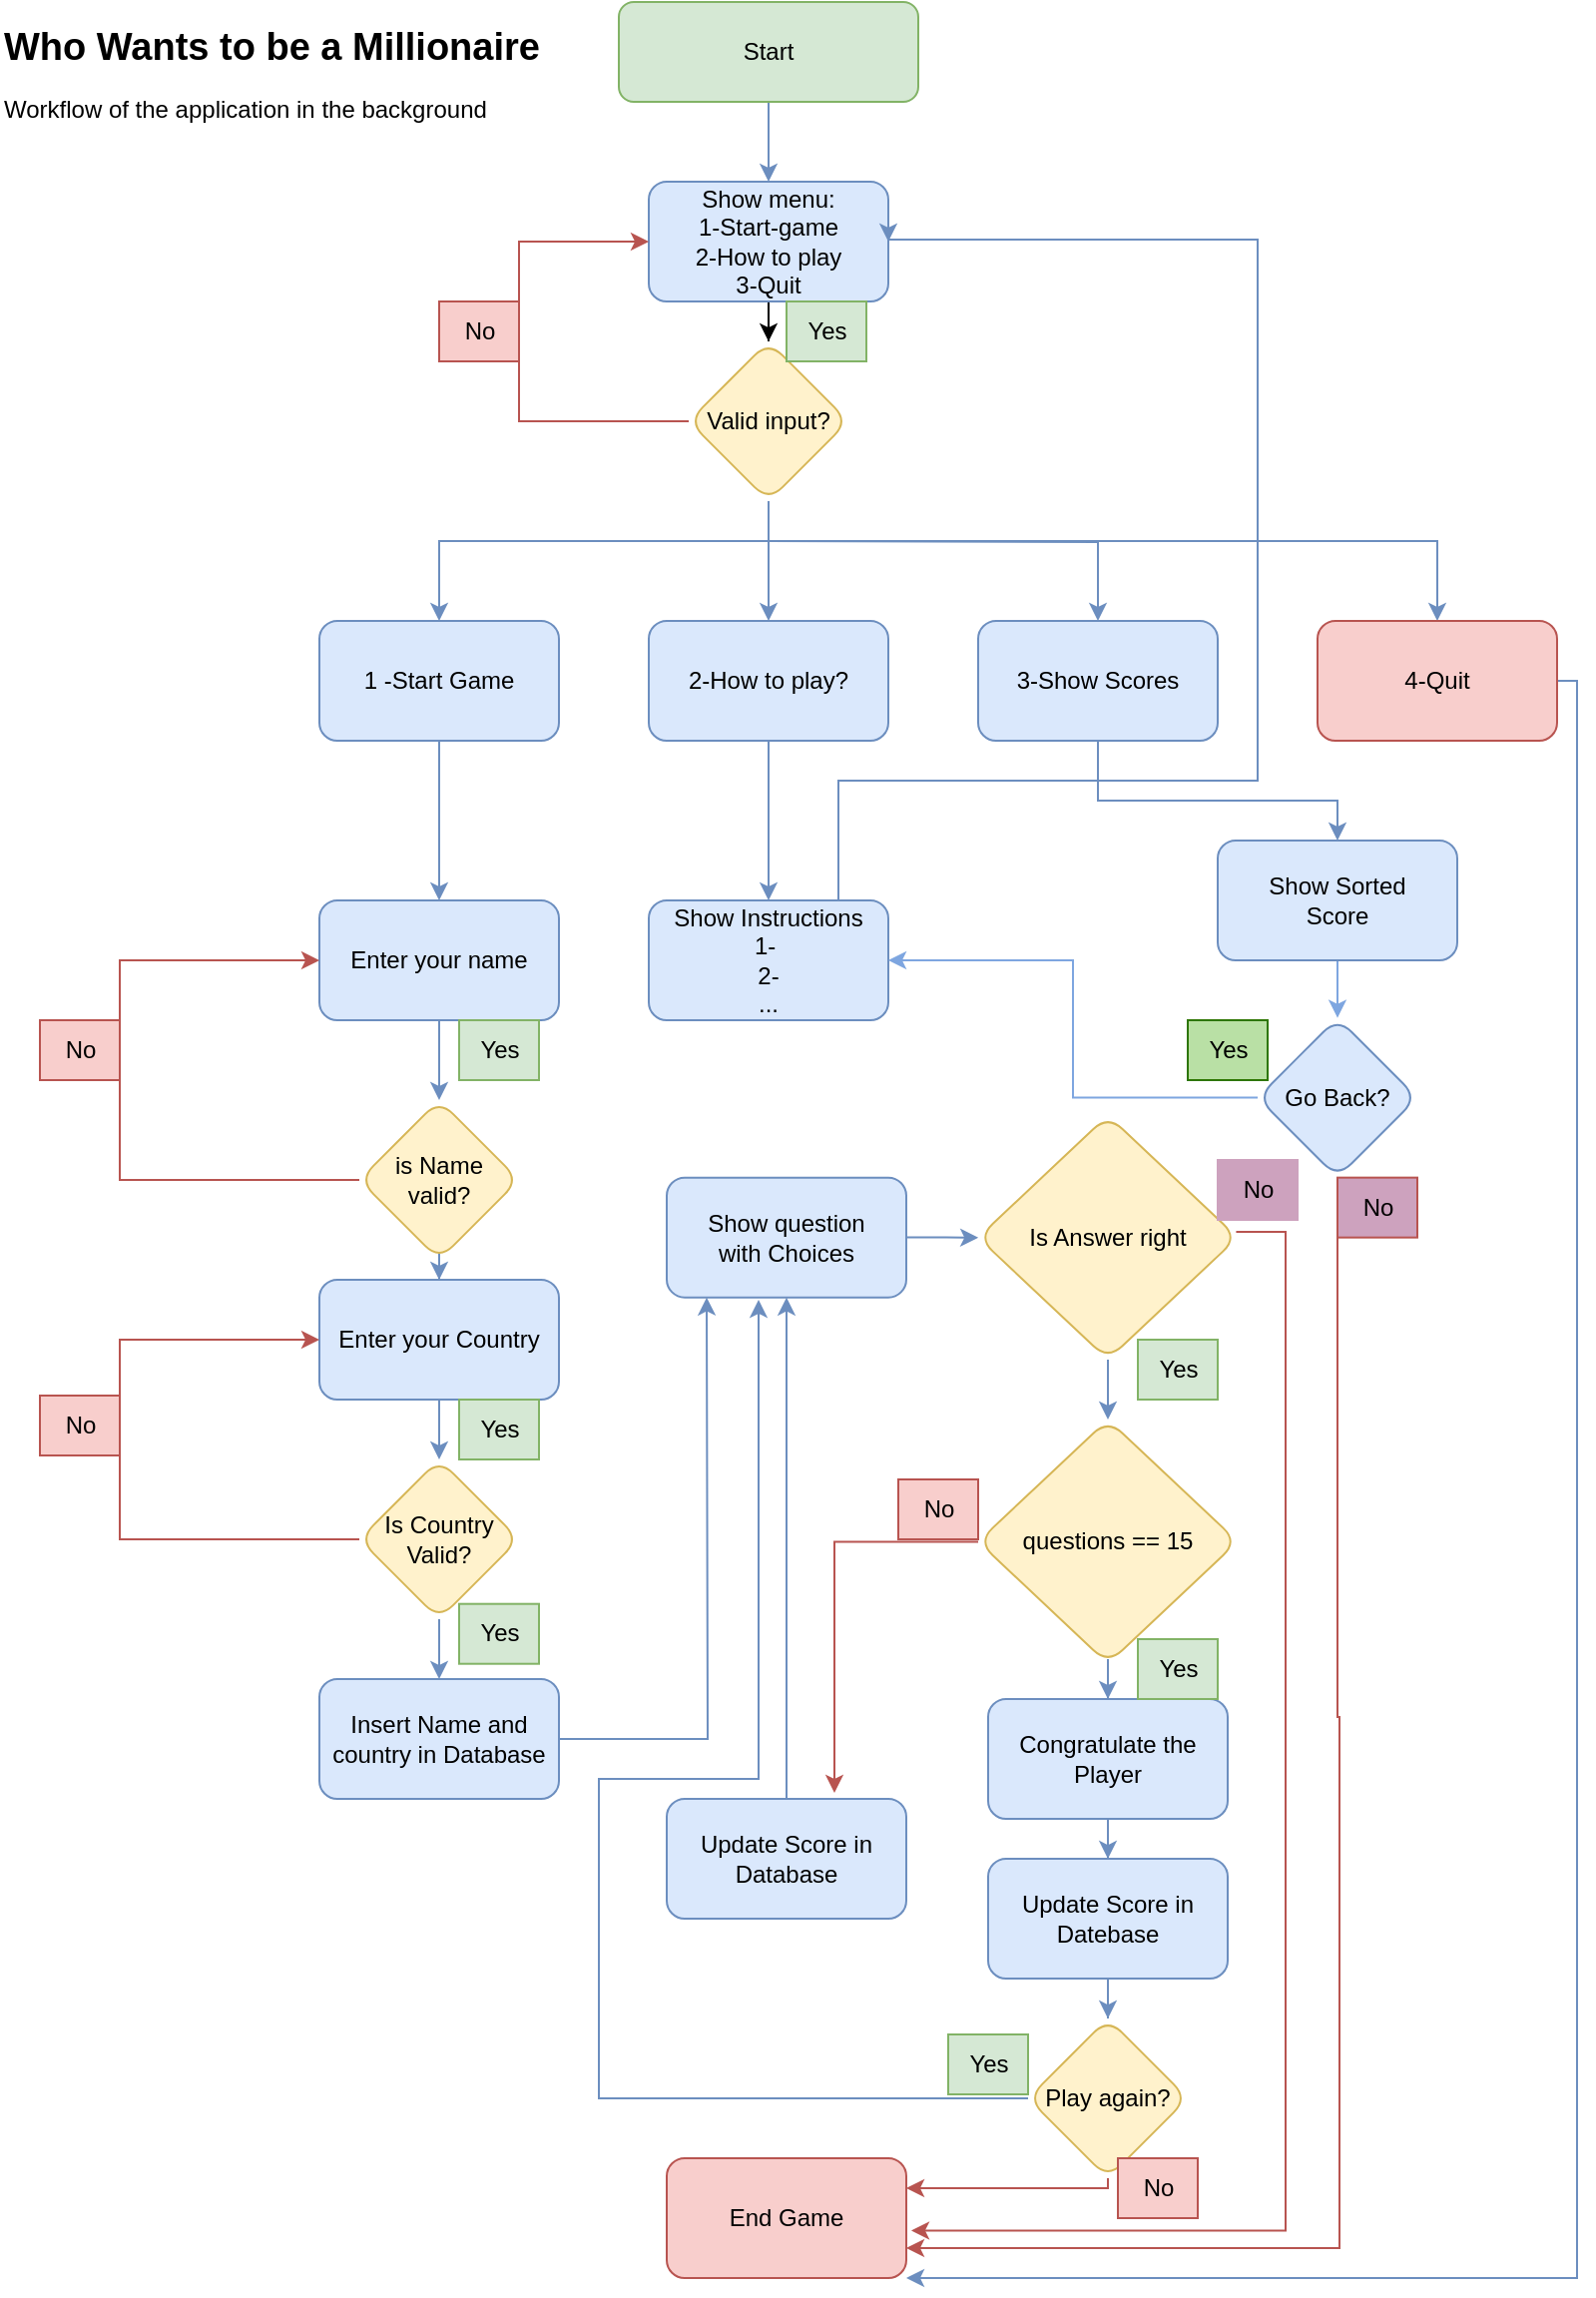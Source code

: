 <mxfile version="24.0.4" type="device">
  <diagram name="Page-1" id="EnJa8nesmO4lkYarM3P3">
    <mxGraphModel dx="524" dy="662" grid="1" gridSize="10" guides="1" tooltips="1" connect="1" arrows="1" fold="1" page="1" pageScale="1" pageWidth="827" pageHeight="1169" math="0" shadow="0">
      <root>
        <mxCell id="0" />
        <mxCell id="1" parent="0" />
        <mxCell id="nzZ0iq8yQrdat6Cmktu3-3" value="" style="edgeStyle=orthogonalEdgeStyle;rounded=0;orthogonalLoop=1;jettySize=auto;html=1;fillColor=#dae8fc;strokeColor=#6c8ebf;" parent="1" source="nzZ0iq8yQrdat6Cmktu3-1" target="nzZ0iq8yQrdat6Cmktu3-2" edge="1">
          <mxGeometry relative="1" as="geometry" />
        </mxCell>
        <mxCell id="nzZ0iq8yQrdat6Cmktu3-1" value="Start" style="rounded=1;whiteSpace=wrap;html=1;fillColor=#d5e8d4;strokeColor=#82b366;fontColor=#000000;" parent="1" vertex="1">
          <mxGeometry x="330" y="10" width="150" height="50" as="geometry" />
        </mxCell>
        <mxCell id="nzZ0iq8yQrdat6Cmktu3-5" value="" style="edgeStyle=orthogonalEdgeStyle;rounded=0;orthogonalLoop=1;jettySize=auto;html=1;" parent="1" source="nzZ0iq8yQrdat6Cmktu3-2" target="nzZ0iq8yQrdat6Cmktu3-4" edge="1">
          <mxGeometry relative="1" as="geometry" />
        </mxCell>
        <mxCell id="nzZ0iq8yQrdat6Cmktu3-2" value="Show menu:&lt;br&gt;1-Start-game&lt;br&gt;2-How to play&lt;br&gt;3-Quit" style="whiteSpace=wrap;html=1;rounded=1;fillColor=#dae8fc;strokeColor=#6c8ebf;fontColor=#000000;" parent="1" vertex="1">
          <mxGeometry x="345" y="100" width="120" height="60" as="geometry" />
        </mxCell>
        <mxCell id="nzZ0iq8yQrdat6Cmktu3-6" style="edgeStyle=orthogonalEdgeStyle;rounded=0;orthogonalLoop=1;jettySize=auto;html=1;exitX=0;exitY=0.5;exitDx=0;exitDy=0;entryX=0;entryY=0.5;entryDx=0;entryDy=0;fillColor=#f8cecc;strokeColor=#b85450;" parent="1" source="nzZ0iq8yQrdat6Cmktu3-4" target="nzZ0iq8yQrdat6Cmktu3-2" edge="1">
          <mxGeometry relative="1" as="geometry">
            <mxPoint x="359.999" y="200.059" as="sourcePoint" />
            <mxPoint x="330" y="130" as="targetPoint" />
            <Array as="points">
              <mxPoint x="280" y="220" />
              <mxPoint x="280" y="130" />
            </Array>
          </mxGeometry>
        </mxCell>
        <mxCell id="nzZ0iq8yQrdat6Cmktu3-13" style="edgeStyle=orthogonalEdgeStyle;rounded=0;orthogonalLoop=1;jettySize=auto;html=1;entryX=0.5;entryY=0;entryDx=0;entryDy=0;fillColor=#dae8fc;strokeColor=#6c8ebf;" parent="1" source="nzZ0iq8yQrdat6Cmktu3-4" target="nzZ0iq8yQrdat6Cmktu3-10" edge="1">
          <mxGeometry relative="1" as="geometry" />
        </mxCell>
        <mxCell id="nzZ0iq8yQrdat6Cmktu3-14" style="edgeStyle=orthogonalEdgeStyle;rounded=0;orthogonalLoop=1;jettySize=auto;html=1;entryX=0.5;entryY=0;entryDx=0;entryDy=0;fillColor=#dae8fc;strokeColor=#6c8ebf;" parent="1" target="nzZ0iq8yQrdat6Cmktu3-11" edge="1">
          <mxGeometry relative="1" as="geometry">
            <mxPoint x="405" y="280" as="sourcePoint" />
          </mxGeometry>
        </mxCell>
        <mxCell id="nzZ0iq8yQrdat6Cmktu3-15" style="edgeStyle=orthogonalEdgeStyle;rounded=0;orthogonalLoop=1;jettySize=auto;html=1;exitX=0.5;exitY=1;exitDx=0;exitDy=0;entryX=0.5;entryY=0;entryDx=0;entryDy=0;fillColor=#dae8fc;strokeColor=#6c8ebf;" parent="1" source="nzZ0iq8yQrdat6Cmktu3-4" target="nzZ0iq8yQrdat6Cmktu3-8" edge="1">
          <mxGeometry relative="1" as="geometry">
            <Array as="points">
              <mxPoint x="240" y="280" />
            </Array>
          </mxGeometry>
        </mxCell>
        <mxCell id="nzZ0iq8yQrdat6Cmktu3-75" style="edgeStyle=orthogonalEdgeStyle;rounded=0;orthogonalLoop=1;jettySize=auto;html=1;entryX=0.5;entryY=0;entryDx=0;entryDy=0;fillColor=#dae8fc;strokeColor=#6c8ebf;" parent="1" source="nzZ0iq8yQrdat6Cmktu3-4" target="nzZ0iq8yQrdat6Cmktu3-72" edge="1">
          <mxGeometry relative="1" as="geometry">
            <Array as="points">
              <mxPoint x="405" y="280" />
              <mxPoint x="740" y="280" />
            </Array>
          </mxGeometry>
        </mxCell>
        <mxCell id="nzZ0iq8yQrdat6Cmktu3-4" value="Valid input?" style="rhombus;whiteSpace=wrap;html=1;rounded=1;fillColor=#fff2cc;strokeColor=#d6b656;fontColor=#000000;" parent="1" vertex="1">
          <mxGeometry x="365" y="180" width="80" height="80" as="geometry" />
        </mxCell>
        <mxCell id="nzZ0iq8yQrdat6Cmktu3-7" value="No" style="text;html=1;align=center;verticalAlign=middle;resizable=0;points=[];autosize=1;strokeColor=#b85450;fillColor=#f8cecc;fontColor=#000000;" parent="1" vertex="1">
          <mxGeometry x="240" y="160" width="40" height="30" as="geometry" />
        </mxCell>
        <mxCell id="nzZ0iq8yQrdat6Cmktu3-21" value="" style="edgeStyle=orthogonalEdgeStyle;rounded=0;orthogonalLoop=1;jettySize=auto;html=1;fillColor=#dae8fc;strokeColor=#6c8ebf;" parent="1" source="nzZ0iq8yQrdat6Cmktu3-8" target="nzZ0iq8yQrdat6Cmktu3-20" edge="1">
          <mxGeometry relative="1" as="geometry" />
        </mxCell>
        <mxCell id="nzZ0iq8yQrdat6Cmktu3-8" value="1 -Start Game" style="whiteSpace=wrap;html=1;rounded=1;fillColor=#dae8fc;strokeColor=#6c8ebf;fontColor=#000000;" parent="1" vertex="1">
          <mxGeometry x="180" y="320" width="120" height="60" as="geometry" />
        </mxCell>
        <mxCell id="nzZ0iq8yQrdat6Cmktu3-17" value="" style="edgeStyle=orthogonalEdgeStyle;rounded=0;orthogonalLoop=1;jettySize=auto;html=1;fillColor=#dae8fc;strokeColor=#6c8ebf;" parent="1" source="nzZ0iq8yQrdat6Cmktu3-10" target="nzZ0iq8yQrdat6Cmktu3-16" edge="1">
          <mxGeometry relative="1" as="geometry" />
        </mxCell>
        <mxCell id="nzZ0iq8yQrdat6Cmktu3-10" value="2-How to play?" style="whiteSpace=wrap;html=1;rounded=1;fillColor=#dae8fc;strokeColor=#6c8ebf;fontColor=#000000;" parent="1" vertex="1">
          <mxGeometry x="345" y="320" width="120" height="60" as="geometry" />
        </mxCell>
        <mxCell id="nzZ0iq8yQrdat6Cmktu3-77" value="" style="edgeStyle=orthogonalEdgeStyle;rounded=0;orthogonalLoop=1;jettySize=auto;html=1;fillColor=#dae8fc;strokeColor=#6c8ebf;" parent="1" source="nzZ0iq8yQrdat6Cmktu3-11" target="nzZ0iq8yQrdat6Cmktu3-76" edge="1">
          <mxGeometry relative="1" as="geometry">
            <Array as="points">
              <mxPoint x="570" y="410" />
              <mxPoint x="690" y="410" />
            </Array>
          </mxGeometry>
        </mxCell>
        <mxCell id="nzZ0iq8yQrdat6Cmktu3-11" value="3-Show Scores" style="whiteSpace=wrap;html=1;rounded=1;fillColor=#dae8fc;strokeColor=#6c8ebf;fontColor=#000000;" parent="1" vertex="1">
          <mxGeometry x="510" y="320" width="120" height="60" as="geometry" />
        </mxCell>
        <mxCell id="nzZ0iq8yQrdat6Cmktu3-19" style="edgeStyle=orthogonalEdgeStyle;rounded=0;orthogonalLoop=1;jettySize=auto;html=1;entryX=1;entryY=0.5;entryDx=0;entryDy=0;fillColor=#dae8fc;strokeColor=#6c8ebf;" parent="1" source="nzZ0iq8yQrdat6Cmktu3-16" target="nzZ0iq8yQrdat6Cmktu3-2" edge="1">
          <mxGeometry relative="1" as="geometry">
            <mxPoint x="740" y="120" as="targetPoint" />
            <Array as="points">
              <mxPoint x="440" y="400" />
              <mxPoint x="650" y="400" />
              <mxPoint x="650" y="129" />
            </Array>
          </mxGeometry>
        </mxCell>
        <mxCell id="nzZ0iq8yQrdat6Cmktu3-16" value="Show Instructions&lt;br&gt;1-&amp;nbsp;&lt;br&gt;2-&lt;br&gt;..." style="whiteSpace=wrap;html=1;rounded=1;fillColor=#dae8fc;strokeColor=#6c8ebf;fontColor=#000000;" parent="1" vertex="1">
          <mxGeometry x="345" y="460" width="120" height="60" as="geometry" />
        </mxCell>
        <mxCell id="nzZ0iq8yQrdat6Cmktu3-23" value="" style="edgeStyle=orthogonalEdgeStyle;rounded=0;orthogonalLoop=1;jettySize=auto;html=1;fillColor=#dae8fc;strokeColor=#6c8ebf;" parent="1" source="nzZ0iq8yQrdat6Cmktu3-20" target="nzZ0iq8yQrdat6Cmktu3-22" edge="1">
          <mxGeometry relative="1" as="geometry" />
        </mxCell>
        <mxCell id="nzZ0iq8yQrdat6Cmktu3-20" value="Enter your name" style="whiteSpace=wrap;html=1;rounded=1;fillColor=#dae8fc;strokeColor=#6c8ebf;fontColor=#000000;" parent="1" vertex="1">
          <mxGeometry x="180" y="460" width="120" height="60" as="geometry" />
        </mxCell>
        <mxCell id="nzZ0iq8yQrdat6Cmktu3-26" value="" style="edgeStyle=orthogonalEdgeStyle;rounded=0;orthogonalLoop=1;jettySize=auto;html=1;fillColor=#dae8fc;strokeColor=#6c8ebf;" parent="1" source="nzZ0iq8yQrdat6Cmktu3-22" target="nzZ0iq8yQrdat6Cmktu3-25" edge="1">
          <mxGeometry relative="1" as="geometry" />
        </mxCell>
        <mxCell id="nzZ0iq8yQrdat6Cmktu3-22" value="is Name&lt;br&gt;valid?" style="rhombus;whiteSpace=wrap;html=1;rounded=1;fillColor=#fff2cc;strokeColor=#d6b656;fontColor=#000000;" parent="1" vertex="1">
          <mxGeometry x="200" y="560" width="80" height="80" as="geometry" />
        </mxCell>
        <mxCell id="nzZ0iq8yQrdat6Cmktu3-28" value="" style="edgeStyle=orthogonalEdgeStyle;rounded=0;orthogonalLoop=1;jettySize=auto;html=1;fillColor=#dae8fc;strokeColor=#6c8ebf;" parent="1" source="nzZ0iq8yQrdat6Cmktu3-25" target="nzZ0iq8yQrdat6Cmktu3-27" edge="1">
          <mxGeometry relative="1" as="geometry" />
        </mxCell>
        <mxCell id="nzZ0iq8yQrdat6Cmktu3-25" value="Enter your Country" style="whiteSpace=wrap;html=1;rounded=1;fillColor=#dae8fc;strokeColor=#6c8ebf;fontColor=#000000;" parent="1" vertex="1">
          <mxGeometry x="180" y="650" width="120" height="60" as="geometry" />
        </mxCell>
        <mxCell id="nzZ0iq8yQrdat6Cmktu3-31" value="" style="edgeStyle=orthogonalEdgeStyle;rounded=0;orthogonalLoop=1;jettySize=auto;html=1;fillColor=#dae8fc;strokeColor=#6c8ebf;" parent="1" source="nzZ0iq8yQrdat6Cmktu3-27" target="nzZ0iq8yQrdat6Cmktu3-30" edge="1">
          <mxGeometry relative="1" as="geometry" />
        </mxCell>
        <mxCell id="nzZ0iq8yQrdat6Cmktu3-27" value="Is Country&lt;br&gt;Valid?" style="rhombus;whiteSpace=wrap;html=1;rounded=1;fillColor=#fff2cc;strokeColor=#d6b656;fontColor=#000000;" parent="1" vertex="1">
          <mxGeometry x="200" y="740" width="80" height="80" as="geometry" />
        </mxCell>
        <mxCell id="nzZ0iq8yQrdat6Cmktu3-33" value="" style="edgeStyle=orthogonalEdgeStyle;rounded=0;orthogonalLoop=1;jettySize=auto;html=1;exitX=1;exitY=0.5;exitDx=0;exitDy=0;fillColor=#dae8fc;strokeColor=#6c8ebf;" parent="1" source="nzZ0iq8yQrdat6Cmktu3-30" edge="1">
          <mxGeometry relative="1" as="geometry">
            <mxPoint x="260" y="880" as="sourcePoint" />
            <mxPoint x="374" y="658.83" as="targetPoint" />
          </mxGeometry>
        </mxCell>
        <mxCell id="nzZ0iq8yQrdat6Cmktu3-30" value="Insert Name and country in Database" style="whiteSpace=wrap;html=1;rounded=1;fillColor=#dae8fc;strokeColor=#6c8ebf;fontColor=#000000;" parent="1" vertex="1">
          <mxGeometry x="180" y="850" width="120" height="60" as="geometry" />
        </mxCell>
        <mxCell id="nzZ0iq8yQrdat6Cmktu3-42" value="" style="edgeStyle=orthogonalEdgeStyle;rounded=0;orthogonalLoop=1;jettySize=auto;html=1;fillColor=#dae8fc;strokeColor=#6c8ebf;" parent="1" source="nzZ0iq8yQrdat6Cmktu3-32" target="nzZ0iq8yQrdat6Cmktu3-41" edge="1">
          <mxGeometry relative="1" as="geometry" />
        </mxCell>
        <mxCell id="nzZ0iq8yQrdat6Cmktu3-32" value="Show question&lt;br&gt;with Choices" style="whiteSpace=wrap;html=1;rounded=1;fillColor=#dae8fc;strokeColor=#6c8ebf;fontColor=#000000;" parent="1" vertex="1">
          <mxGeometry x="354" y="598.83" width="120" height="60" as="geometry" />
        </mxCell>
        <mxCell id="nzZ0iq8yQrdat6Cmktu3-34" value="" style="endArrow=classic;html=1;rounded=0;entryX=0;entryY=0.5;entryDx=0;entryDy=0;exitX=0;exitY=0.5;exitDx=0;exitDy=0;fillColor=#f8cecc;strokeColor=#b85450;" parent="1" source="nzZ0iq8yQrdat6Cmktu3-22" target="nzZ0iq8yQrdat6Cmktu3-20" edge="1">
          <mxGeometry width="50" height="50" relative="1" as="geometry">
            <mxPoint x="340" y="610" as="sourcePoint" />
            <mxPoint x="390" y="560" as="targetPoint" />
            <Array as="points">
              <mxPoint x="80" y="600" />
              <mxPoint x="80" y="490" />
            </Array>
          </mxGeometry>
        </mxCell>
        <mxCell id="nzZ0iq8yQrdat6Cmktu3-35" value="" style="endArrow=classic;html=1;rounded=0;fillColor=#f8cecc;strokeColor=#b85450;" parent="1" edge="1">
          <mxGeometry width="50" height="50" relative="1" as="geometry">
            <mxPoint x="200" y="780" as="sourcePoint" />
            <mxPoint x="180" y="680" as="targetPoint" />
            <Array as="points">
              <mxPoint x="80" y="780" />
              <mxPoint x="80" y="730" />
              <mxPoint x="80" y="680" />
            </Array>
          </mxGeometry>
        </mxCell>
        <mxCell id="nzZ0iq8yQrdat6Cmktu3-36" value="No" style="text;html=1;align=center;verticalAlign=middle;resizable=0;points=[];autosize=1;strokeColor=#b85450;fillColor=#f8cecc;fontColor=#000000;" parent="1" vertex="1">
          <mxGeometry x="40" y="520" width="40" height="30" as="geometry" />
        </mxCell>
        <mxCell id="nzZ0iq8yQrdat6Cmktu3-37" value="No" style="text;html=1;align=center;verticalAlign=middle;resizable=0;points=[];autosize=1;strokeColor=#b85450;fillColor=#f8cecc;fontColor=#000000;" parent="1" vertex="1">
          <mxGeometry x="40" y="708" width="40" height="30" as="geometry" />
        </mxCell>
        <mxCell id="nzZ0iq8yQrdat6Cmktu3-38" value="Yes" style="text;html=1;align=center;verticalAlign=middle;resizable=0;points=[];autosize=1;strokeColor=#82b366;fillColor=#d5e8d4;fontColor=#000000;" parent="1" vertex="1">
          <mxGeometry x="250" y="520" width="40" height="30" as="geometry" />
        </mxCell>
        <mxCell id="nzZ0iq8yQrdat6Cmktu3-39" value="Yes" style="text;html=1;align=center;verticalAlign=middle;resizable=0;points=[];autosize=1;strokeColor=#82b366;fillColor=#d5e8d4;fontColor=#000000;" parent="1" vertex="1">
          <mxGeometry x="250" y="710" width="40" height="30" as="geometry" />
        </mxCell>
        <mxCell id="nzZ0iq8yQrdat6Cmktu3-40" value="Yes" style="text;html=1;align=center;verticalAlign=middle;resizable=0;points=[];autosize=1;strokeColor=#82b366;fillColor=#d5e8d4;fontColor=#000000;" parent="1" vertex="1">
          <mxGeometry x="250" y="812.35" width="40" height="30" as="geometry" />
        </mxCell>
        <mxCell id="nzZ0iq8yQrdat6Cmktu3-47" value="" style="edgeStyle=orthogonalEdgeStyle;rounded=0;orthogonalLoop=1;jettySize=auto;html=1;fillColor=#dae8fc;strokeColor=#6c8ebf;" parent="1" source="nzZ0iq8yQrdat6Cmktu3-41" target="nzZ0iq8yQrdat6Cmktu3-46" edge="1">
          <mxGeometry relative="1" as="geometry" />
        </mxCell>
        <mxCell id="glP1kEXO9EfUqya1G5Qe-3" style="edgeStyle=orthogonalEdgeStyle;rounded=0;orthogonalLoop=1;jettySize=auto;html=1;entryX=1;entryY=0.75;entryDx=0;entryDy=0;exitX=0.994;exitY=0.477;exitDx=0;exitDy=0;exitPerimeter=0;strokeColor=#B85450;" edge="1" parent="1" source="nzZ0iq8yQrdat6Cmktu3-41">
          <mxGeometry relative="1" as="geometry">
            <mxPoint x="476.5" y="1126.195" as="targetPoint" />
            <mxPoint x="642.479" y="619.996" as="sourcePoint" />
            <Array as="points">
              <mxPoint x="664" y="626" />
              <mxPoint x="664" y="1126" />
            </Array>
          </mxGeometry>
        </mxCell>
        <mxCell id="nzZ0iq8yQrdat6Cmktu3-41" value="Is Answer right" style="rhombus;whiteSpace=wrap;html=1;rounded=1;fillColor=#fff2cc;strokeColor=#d6b656;fontColor=#000000;" parent="1" vertex="1">
          <mxGeometry x="510" y="567.65" width="130" height="122.35" as="geometry" />
        </mxCell>
        <mxCell id="nzZ0iq8yQrdat6Cmktu3-45" style="edgeStyle=orthogonalEdgeStyle;rounded=0;orthogonalLoop=1;jettySize=auto;html=1;entryX=0.5;entryY=1;entryDx=0;entryDy=0;fillColor=#dae8fc;strokeColor=#6c8ebf;" parent="1" source="nzZ0iq8yQrdat6Cmktu3-43" target="nzZ0iq8yQrdat6Cmktu3-32" edge="1">
          <mxGeometry relative="1" as="geometry" />
        </mxCell>
        <mxCell id="nzZ0iq8yQrdat6Cmktu3-43" value="Update Score in Database" style="whiteSpace=wrap;html=1;rounded=1;fillColor=#dae8fc;strokeColor=#6c8ebf;fontColor=#000000;" parent="1" vertex="1">
          <mxGeometry x="354" y="909.995" width="120" height="60" as="geometry" />
        </mxCell>
        <mxCell id="nzZ0iq8yQrdat6Cmktu3-50" value="" style="edgeStyle=orthogonalEdgeStyle;rounded=0;orthogonalLoop=1;jettySize=auto;html=1;fillColor=#dae8fc;strokeColor=#6c8ebf;" parent="1" source="nzZ0iq8yQrdat6Cmktu3-46" target="nzZ0iq8yQrdat6Cmktu3-49" edge="1">
          <mxGeometry relative="1" as="geometry" />
        </mxCell>
        <mxCell id="nzZ0iq8yQrdat6Cmktu3-46" value="questions == 15" style="rhombus;whiteSpace=wrap;html=1;rounded=1;fillColor=#fff2cc;strokeColor=#d6b656;fontColor=#000000;" parent="1" vertex="1">
          <mxGeometry x="510" y="720" width="130" height="122.35" as="geometry" />
        </mxCell>
        <mxCell id="nzZ0iq8yQrdat6Cmktu3-48" style="edgeStyle=orthogonalEdgeStyle;rounded=0;orthogonalLoop=1;jettySize=auto;html=1;entryX=0.7;entryY=-0.05;entryDx=0;entryDy=0;entryPerimeter=0;fillColor=#f8cecc;strokeColor=#b85450;" parent="1" source="nzZ0iq8yQrdat6Cmktu3-46" target="nzZ0iq8yQrdat6Cmktu3-43" edge="1">
          <mxGeometry relative="1" as="geometry" />
        </mxCell>
        <mxCell id="nzZ0iq8yQrdat6Cmktu3-52" value="" style="edgeStyle=orthogonalEdgeStyle;rounded=0;orthogonalLoop=1;jettySize=auto;html=1;fillColor=#dae8fc;strokeColor=#6c8ebf;" parent="1" source="nzZ0iq8yQrdat6Cmktu3-49" target="nzZ0iq8yQrdat6Cmktu3-51" edge="1">
          <mxGeometry relative="1" as="geometry" />
        </mxCell>
        <mxCell id="nzZ0iq8yQrdat6Cmktu3-49" value="Congratulate the Player" style="whiteSpace=wrap;html=1;rounded=1;fillColor=#dae8fc;strokeColor=#6c8ebf;fontColor=#000000;" parent="1" vertex="1">
          <mxGeometry x="515" y="859.995" width="120" height="60" as="geometry" />
        </mxCell>
        <mxCell id="nzZ0iq8yQrdat6Cmktu3-54" value="" style="edgeStyle=orthogonalEdgeStyle;rounded=0;orthogonalLoop=1;jettySize=auto;html=1;fillColor=#dae8fc;strokeColor=#6c8ebf;" parent="1" source="nzZ0iq8yQrdat6Cmktu3-51" target="nzZ0iq8yQrdat6Cmktu3-53" edge="1">
          <mxGeometry relative="1" as="geometry" />
        </mxCell>
        <mxCell id="nzZ0iq8yQrdat6Cmktu3-51" value="Update Score in Datebase" style="whiteSpace=wrap;html=1;rounded=1;fillColor=#dae8fc;strokeColor=#6c8ebf;fontColor=#000000;" parent="1" vertex="1">
          <mxGeometry x="515" y="940.005" width="120" height="60" as="geometry" />
        </mxCell>
        <mxCell id="nzZ0iq8yQrdat6Cmktu3-68" style="edgeStyle=orthogonalEdgeStyle;rounded=0;orthogonalLoop=1;jettySize=auto;html=1;entryX=1;entryY=0.25;entryDx=0;entryDy=0;fillColor=#f8cecc;strokeColor=#b85450;" parent="1" source="nzZ0iq8yQrdat6Cmktu3-53" target="nzZ0iq8yQrdat6Cmktu3-56" edge="1">
          <mxGeometry relative="1" as="geometry">
            <Array as="points">
              <mxPoint x="575" y="1105" />
            </Array>
          </mxGeometry>
        </mxCell>
        <mxCell id="nzZ0iq8yQrdat6Cmktu3-53" value="Play again?" style="rhombus;whiteSpace=wrap;html=1;rounded=1;fillColor=#fff2cc;strokeColor=#d6b656;fontColor=#000000;" parent="1" vertex="1">
          <mxGeometry x="535" y="1020.005" width="80" height="80" as="geometry" />
        </mxCell>
        <mxCell id="nzZ0iq8yQrdat6Cmktu3-55" value="" style="endArrow=classic;html=1;rounded=0;exitX=0;exitY=0.5;exitDx=0;exitDy=0;fillColor=#dae8fc;strokeColor=#6c8ebf;" parent="1" source="nzZ0iq8yQrdat6Cmktu3-53" edge="1">
          <mxGeometry width="50" height="50" relative="1" as="geometry">
            <mxPoint x="515" y="1120.015" as="sourcePoint" />
            <mxPoint x="400" y="660" as="targetPoint" />
            <Array as="points">
              <mxPoint x="320" y="1060" />
              <mxPoint x="320" y="900" />
              <mxPoint x="400" y="900" />
            </Array>
          </mxGeometry>
        </mxCell>
        <mxCell id="nzZ0iq8yQrdat6Cmktu3-56" value="End Game" style="whiteSpace=wrap;html=1;rounded=1;fillColor=#f8cecc;strokeColor=#b85450;fontColor=#000000;" parent="1" vertex="1">
          <mxGeometry x="354" y="1090.005" width="120" height="60" as="geometry" />
        </mxCell>
        <mxCell id="nzZ0iq8yQrdat6Cmktu3-60" value="No" style="text;html=1;align=center;verticalAlign=middle;resizable=0;points=[];autosize=1;strokeColor=#b85450;fillColor=#f8cecc;fontColor=#000000;" parent="1" vertex="1">
          <mxGeometry x="470" y="750" width="40" height="30" as="geometry" />
        </mxCell>
        <mxCell id="nzZ0iq8yQrdat6Cmktu3-61" value="Yes" style="text;html=1;align=center;verticalAlign=middle;resizable=0;points=[];autosize=1;strokeColor=#82b366;fillColor=#d5e8d4;fontColor=#000000;" parent="1" vertex="1">
          <mxGeometry x="590" y="680" width="40" height="30" as="geometry" />
        </mxCell>
        <mxCell id="nzZ0iq8yQrdat6Cmktu3-65" value="Yes" style="text;html=1;align=center;verticalAlign=middle;resizable=0;points=[];autosize=1;strokeColor=#82b366;fillColor=#d5e8d4;fontColor=#000000;" parent="1" vertex="1">
          <mxGeometry x="414" y="160" width="40" height="30" as="geometry" />
        </mxCell>
        <mxCell id="nzZ0iq8yQrdat6Cmktu3-66" value="Yes" style="text;html=1;align=center;verticalAlign=middle;resizable=0;points=[];autosize=1;strokeColor=#82b366;fillColor=#d5e8d4;fontColor=#000000;" parent="1" vertex="1">
          <mxGeometry x="590" y="829.99" width="40" height="30" as="geometry" />
        </mxCell>
        <mxCell id="nzZ0iq8yQrdat6Cmktu3-67" value="Yes" style="text;html=1;align=center;verticalAlign=middle;resizable=0;points=[];autosize=1;strokeColor=#82b366;fillColor=#d5e8d4;fontColor=#000000;" parent="1" vertex="1">
          <mxGeometry x="495" y="1028" width="40" height="30" as="geometry" />
        </mxCell>
        <mxCell id="nzZ0iq8yQrdat6Cmktu3-69" value="No" style="text;html=1;align=center;verticalAlign=middle;resizable=0;points=[];autosize=1;strokeColor=#b85450;fillColor=#f8cecc;fontColor=#000000;" parent="1" vertex="1">
          <mxGeometry x="580" y="1090" width="40" height="30" as="geometry" />
        </mxCell>
        <mxCell id="nzZ0iq8yQrdat6Cmktu3-70" value="&lt;h1 style=&quot;margin-top: 0px;&quot;&gt;&lt;span style=&quot;background-color: initial;&quot;&gt;&lt;font style=&quot;font-size: 19px;&quot;&gt;Who Wants to be a Millionaire&lt;/font&gt;&lt;br&gt;&lt;/span&gt;&lt;span style=&quot;background-color: initial; font-size: 12px; font-weight: normal;&quot;&gt;Workflow of the application in the background&amp;nbsp;&lt;/span&gt;&lt;br&gt;&lt;/h1&gt;" style="text;html=1;whiteSpace=wrap;overflow=hidden;rounded=0;" parent="1" vertex="1">
          <mxGeometry x="20" y="10" width="290" height="120" as="geometry" />
        </mxCell>
        <mxCell id="nzZ0iq8yQrdat6Cmktu3-74" style="edgeStyle=orthogonalEdgeStyle;rounded=0;orthogonalLoop=1;jettySize=auto;html=1;entryX=1;entryY=1;entryDx=0;entryDy=0;fillColor=#dae8fc;strokeColor=#6c8ebf;" parent="1" source="nzZ0iq8yQrdat6Cmktu3-72" target="nzZ0iq8yQrdat6Cmktu3-56" edge="1">
          <mxGeometry relative="1" as="geometry">
            <Array as="points">
              <mxPoint x="810" y="350" />
              <mxPoint x="810" y="1150" />
            </Array>
          </mxGeometry>
        </mxCell>
        <mxCell id="nzZ0iq8yQrdat6Cmktu3-72" value="4-Quit" style="whiteSpace=wrap;html=1;rounded=1;fillColor=#f8cecc;strokeColor=#b85450;fontColor=#000000;" parent="1" vertex="1">
          <mxGeometry x="680" y="320" width="120" height="60" as="geometry" />
        </mxCell>
        <mxCell id="glP1kEXO9EfUqya1G5Qe-5" value="" style="edgeStyle=orthogonalEdgeStyle;rounded=0;orthogonalLoop=1;jettySize=auto;html=1;strokeColor=#7EA6E0;" edge="1" parent="1" source="nzZ0iq8yQrdat6Cmktu3-76" target="glP1kEXO9EfUqya1G5Qe-4">
          <mxGeometry relative="1" as="geometry" />
        </mxCell>
        <mxCell id="nzZ0iq8yQrdat6Cmktu3-76" value="Show Sorted&lt;br&gt;Score" style="whiteSpace=wrap;html=1;fillColor=#dae8fc;strokeColor=#6c8ebf;rounded=1;fontColor=#000000;" parent="1" vertex="1">
          <mxGeometry x="630" y="430" width="120" height="60" as="geometry" />
        </mxCell>
        <mxCell id="glP1kEXO9EfUqya1G5Qe-6" style="edgeStyle=orthogonalEdgeStyle;rounded=0;orthogonalLoop=1;jettySize=auto;html=1;entryX=1;entryY=0.5;entryDx=0;entryDy=0;strokeColor=#7EA6E0;" edge="1" parent="1" source="glP1kEXO9EfUqya1G5Qe-4" target="nzZ0iq8yQrdat6Cmktu3-16">
          <mxGeometry relative="1" as="geometry" />
        </mxCell>
        <mxCell id="glP1kEXO9EfUqya1G5Qe-10" style="edgeStyle=orthogonalEdgeStyle;rounded=0;orthogonalLoop=1;jettySize=auto;html=1;entryX=1;entryY=0.75;entryDx=0;entryDy=0;fillColor=#d80073;strokeColor=#B85450;" edge="1" parent="1" source="glP1kEXO9EfUqya1G5Qe-4" target="nzZ0iq8yQrdat6Cmktu3-56">
          <mxGeometry relative="1" as="geometry">
            <mxPoint x="690" y="1140" as="targetPoint" />
            <Array as="points">
              <mxPoint x="690" y="869" />
              <mxPoint x="691" y="869" />
              <mxPoint x="691" y="1135" />
            </Array>
          </mxGeometry>
        </mxCell>
        <mxCell id="glP1kEXO9EfUqya1G5Qe-4" value="Go Back?" style="rhombus;whiteSpace=wrap;html=1;fillColor=#dae8fc;strokeColor=#6c8ebf;fontColor=#000000;rounded=1;" vertex="1" parent="1">
          <mxGeometry x="650" y="518.83" width="80" height="80" as="geometry" />
        </mxCell>
        <mxCell id="glP1kEXO9EfUqya1G5Qe-8" value="Yes" style="text;html=1;align=center;verticalAlign=middle;resizable=0;points=[];autosize=1;strokeColor=#2D7600;fillColor=#B9E0A5;fontColor=#000000;" vertex="1" parent="1">
          <mxGeometry x="615" y="520" width="40" height="30" as="geometry" />
        </mxCell>
        <mxCell id="glP1kEXO9EfUqya1G5Qe-11" value="No" style="text;html=1;align=center;verticalAlign=middle;resizable=0;points=[];autosize=1;strokeColor=#B85450;fillColor=#CDA2BE;fontColor=#000000;" vertex="1" parent="1">
          <mxGeometry x="690" y="598.83" width="40" height="30" as="geometry" />
        </mxCell>
        <mxCell id="glP1kEXO9EfUqya1G5Qe-12" value="No" style="text;html=1;align=center;verticalAlign=middle;resizable=0;points=[];autosize=1;strokeColor=#CDA2BE;fillColor=#CDA2BE;fontColor=#000000;" vertex="1" parent="1">
          <mxGeometry x="630" y="590" width="40" height="30" as="geometry" />
        </mxCell>
      </root>
    </mxGraphModel>
  </diagram>
</mxfile>
